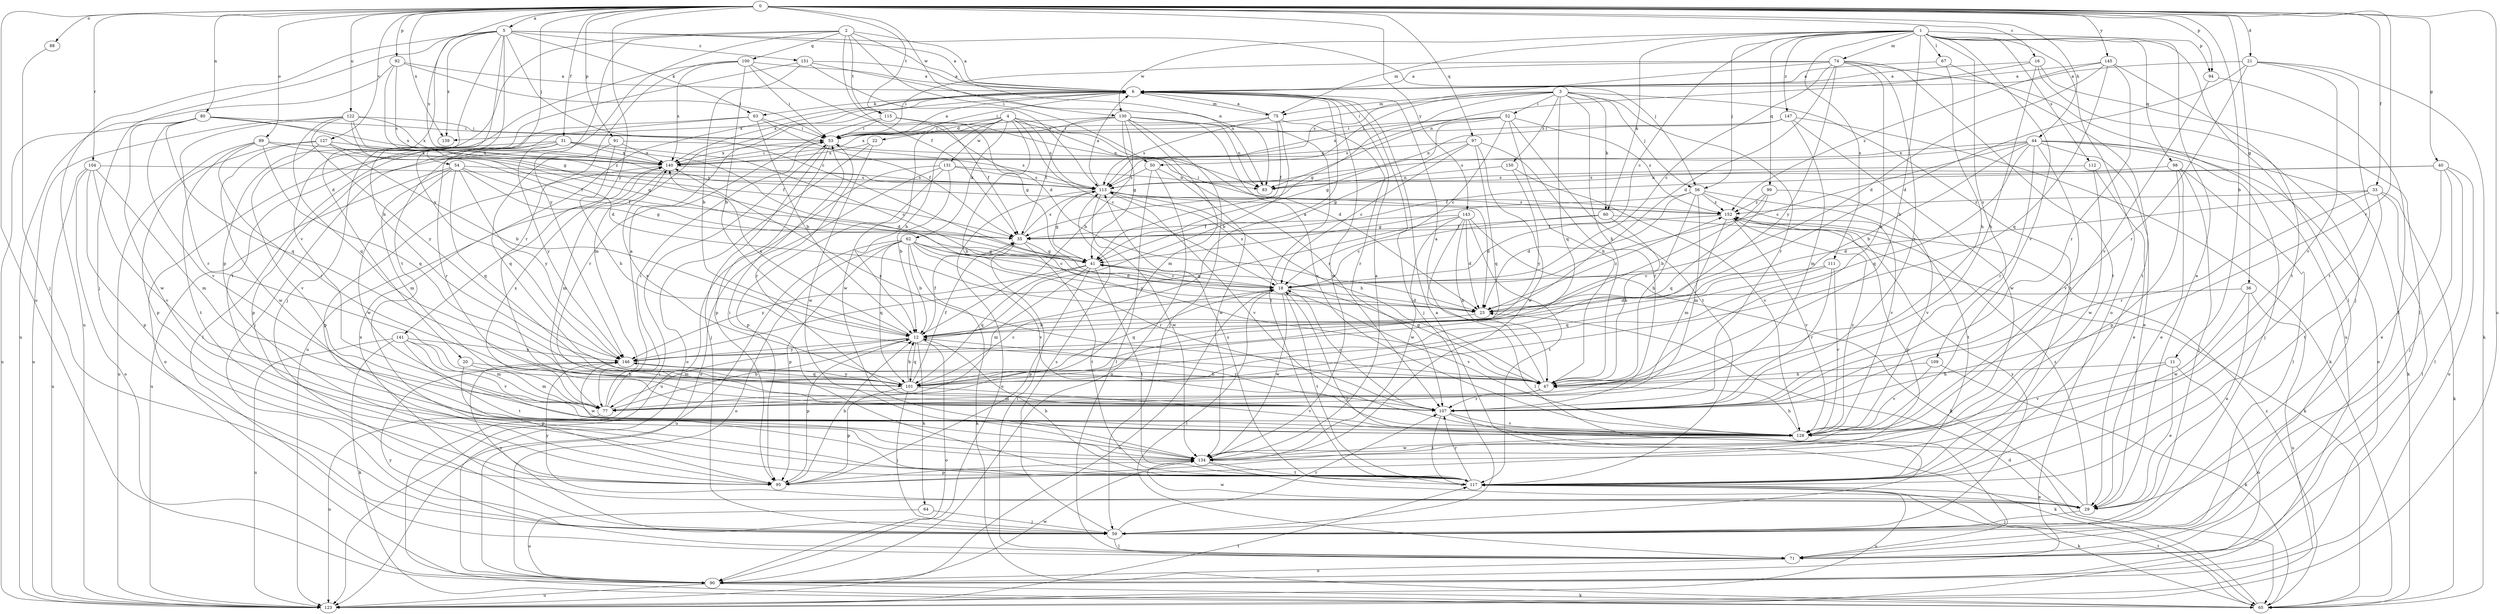 strict digraph  {
0;
1;
2;
3;
4;
5;
6;
11;
12;
16;
18;
20;
21;
22;
23;
29;
31;
33;
35;
36;
40;
41;
44;
47;
50;
52;
53;
54;
56;
59;
60;
62;
63;
64;
65;
67;
71;
74;
75;
77;
80;
83;
88;
89;
90;
91;
92;
94;
95;
97;
98;
99;
100;
101;
104;
107;
109;
111;
112;
113;
115;
117;
122;
123;
127;
128;
130;
131;
134;
139;
140;
141;
143;
145;
146;
147;
150;
151;
152;
0 -> 5  [label=a];
0 -> 11  [label=b];
0 -> 16  [label=c];
0 -> 20  [label=d];
0 -> 21  [label=d];
0 -> 31  [label=f];
0 -> 33  [label=f];
0 -> 36  [label=g];
0 -> 40  [label=g];
0 -> 44  [label=h];
0 -> 54  [label=j];
0 -> 80  [label=n];
0 -> 88  [label=o];
0 -> 89  [label=o];
0 -> 90  [label=o];
0 -> 91  [label=p];
0 -> 92  [label=p];
0 -> 94  [label=p];
0 -> 97  [label=q];
0 -> 104  [label=r];
0 -> 107  [label=r];
0 -> 115  [label=t];
0 -> 122  [label=u];
0 -> 123  [label=u];
0 -> 127  [label=v];
0 -> 130  [label=w];
0 -> 139  [label=x];
0 -> 141  [label=y];
0 -> 143  [label=y];
0 -> 145  [label=y];
1 -> 18  [label=c];
1 -> 29  [label=e];
1 -> 47  [label=h];
1 -> 56  [label=j];
1 -> 60  [label=k];
1 -> 67  [label=l];
1 -> 71  [label=l];
1 -> 74  [label=m];
1 -> 75  [label=m];
1 -> 90  [label=o];
1 -> 94  [label=p];
1 -> 98  [label=q];
1 -> 99  [label=q];
1 -> 109  [label=s];
1 -> 111  [label=s];
1 -> 112  [label=s];
1 -> 128  [label=v];
1 -> 130  [label=w];
1 -> 147  [label=z];
2 -> 6  [label=a];
2 -> 35  [label=f];
2 -> 50  [label=i];
2 -> 83  [label=n];
2 -> 95  [label=p];
2 -> 100  [label=q];
2 -> 115  [label=t];
2 -> 117  [label=t];
2 -> 146  [label=y];
3 -> 41  [label=g];
3 -> 47  [label=h];
3 -> 50  [label=i];
3 -> 52  [label=i];
3 -> 53  [label=i];
3 -> 56  [label=j];
3 -> 60  [label=k];
3 -> 75  [label=m];
3 -> 101  [label=q];
3 -> 107  [label=r];
3 -> 117  [label=t];
3 -> 150  [label=z];
4 -> 12  [label=b];
4 -> 18  [label=c];
4 -> 22  [label=d];
4 -> 23  [label=d];
4 -> 47  [label=h];
4 -> 62  [label=k];
4 -> 107  [label=r];
4 -> 113  [label=s];
4 -> 131  [label=w];
4 -> 134  [label=w];
4 -> 139  [label=x];
5 -> 6  [label=a];
5 -> 18  [label=c];
5 -> 47  [label=h];
5 -> 56  [label=j];
5 -> 59  [label=j];
5 -> 63  [label=k];
5 -> 123  [label=u];
5 -> 128  [label=v];
5 -> 139  [label=x];
5 -> 140  [label=x];
5 -> 146  [label=y];
5 -> 151  [label=z];
6 -> 53  [label=i];
6 -> 59  [label=j];
6 -> 63  [label=k];
6 -> 75  [label=m];
6 -> 77  [label=m];
6 -> 123  [label=u];
6 -> 134  [label=w];
6 -> 140  [label=x];
11 -> 29  [label=e];
11 -> 47  [label=h];
11 -> 90  [label=o];
11 -> 128  [label=v];
12 -> 6  [label=a];
12 -> 35  [label=f];
12 -> 64  [label=k];
12 -> 77  [label=m];
12 -> 90  [label=o];
12 -> 95  [label=p];
12 -> 101  [label=q];
12 -> 107  [label=r];
12 -> 140  [label=x];
12 -> 146  [label=y];
16 -> 6  [label=a];
16 -> 47  [label=h];
16 -> 59  [label=j];
16 -> 71  [label=l];
16 -> 83  [label=n];
18 -> 23  [label=d];
18 -> 41  [label=g];
18 -> 71  [label=l];
18 -> 101  [label=q];
18 -> 113  [label=s];
18 -> 117  [label=t];
18 -> 128  [label=v];
18 -> 134  [label=w];
20 -> 47  [label=h];
20 -> 77  [label=m];
20 -> 95  [label=p];
21 -> 6  [label=a];
21 -> 23  [label=d];
21 -> 65  [label=k];
21 -> 107  [label=r];
21 -> 117  [label=t];
21 -> 128  [label=v];
22 -> 90  [label=o];
22 -> 134  [label=w];
22 -> 140  [label=x];
23 -> 12  [label=b];
23 -> 152  [label=z];
29 -> 18  [label=c];
29 -> 59  [label=j];
29 -> 134  [label=w];
29 -> 140  [label=x];
29 -> 146  [label=y];
29 -> 152  [label=z];
31 -> 18  [label=c];
31 -> 23  [label=d];
31 -> 90  [label=o];
31 -> 95  [label=p];
31 -> 107  [label=r];
31 -> 140  [label=x];
31 -> 146  [label=y];
33 -> 23  [label=d];
33 -> 65  [label=k];
33 -> 71  [label=l];
33 -> 107  [label=r];
33 -> 117  [label=t];
33 -> 152  [label=z];
35 -> 41  [label=g];
35 -> 71  [label=l];
35 -> 113  [label=s];
35 -> 117  [label=t];
36 -> 23  [label=d];
36 -> 29  [label=e];
36 -> 123  [label=u];
36 -> 134  [label=w];
40 -> 29  [label=e];
40 -> 35  [label=f];
40 -> 59  [label=j];
40 -> 71  [label=l];
40 -> 83  [label=n];
40 -> 90  [label=o];
41 -> 18  [label=c];
41 -> 77  [label=m];
41 -> 95  [label=p];
41 -> 101  [label=q];
41 -> 117  [label=t];
41 -> 146  [label=y];
44 -> 12  [label=b];
44 -> 18  [label=c];
44 -> 29  [label=e];
44 -> 59  [label=j];
44 -> 65  [label=k];
44 -> 90  [label=o];
44 -> 101  [label=q];
44 -> 107  [label=r];
44 -> 113  [label=s];
44 -> 128  [label=v];
44 -> 140  [label=x];
47 -> 6  [label=a];
47 -> 41  [label=g];
47 -> 77  [label=m];
47 -> 107  [label=r];
47 -> 140  [label=x];
50 -> 71  [label=l];
50 -> 90  [label=o];
50 -> 113  [label=s];
50 -> 134  [label=w];
52 -> 18  [label=c];
52 -> 41  [label=g];
52 -> 47  [label=h];
52 -> 53  [label=i];
52 -> 113  [label=s];
52 -> 117  [label=t];
52 -> 140  [label=x];
52 -> 152  [label=z];
53 -> 6  [label=a];
53 -> 59  [label=j];
53 -> 95  [label=p];
53 -> 107  [label=r];
53 -> 140  [label=x];
54 -> 35  [label=f];
54 -> 41  [label=g];
54 -> 77  [label=m];
54 -> 101  [label=q];
54 -> 113  [label=s];
54 -> 123  [label=u];
54 -> 134  [label=w];
54 -> 146  [label=y];
56 -> 23  [label=d];
56 -> 41  [label=g];
56 -> 47  [label=h];
56 -> 77  [label=m];
56 -> 117  [label=t];
56 -> 128  [label=v];
56 -> 152  [label=z];
59 -> 6  [label=a];
59 -> 71  [label=l];
59 -> 107  [label=r];
59 -> 113  [label=s];
59 -> 146  [label=y];
59 -> 152  [label=z];
60 -> 18  [label=c];
60 -> 35  [label=f];
60 -> 47  [label=h];
60 -> 65  [label=k];
62 -> 12  [label=b];
62 -> 18  [label=c];
62 -> 23  [label=d];
62 -> 41  [label=g];
62 -> 65  [label=k];
62 -> 90  [label=o];
62 -> 95  [label=p];
62 -> 101  [label=q];
62 -> 107  [label=r];
62 -> 123  [label=u];
62 -> 128  [label=v];
63 -> 12  [label=b];
63 -> 35  [label=f];
63 -> 53  [label=i];
63 -> 59  [label=j];
63 -> 71  [label=l];
64 -> 59  [label=j];
64 -> 90  [label=o];
65 -> 23  [label=d];
65 -> 53  [label=i];
65 -> 117  [label=t];
65 -> 152  [label=z];
67 -> 6  [label=a];
67 -> 47  [label=h];
67 -> 117  [label=t];
71 -> 90  [label=o];
71 -> 146  [label=y];
74 -> 6  [label=a];
74 -> 18  [label=c];
74 -> 23  [label=d];
74 -> 47  [label=h];
74 -> 53  [label=i];
74 -> 107  [label=r];
74 -> 113  [label=s];
74 -> 117  [label=t];
74 -> 123  [label=u];
74 -> 146  [label=y];
75 -> 6  [label=a];
75 -> 12  [label=b];
75 -> 35  [label=f];
75 -> 53  [label=i];
75 -> 107  [label=r];
75 -> 113  [label=s];
77 -> 6  [label=a];
77 -> 12  [label=b];
77 -> 53  [label=i];
77 -> 123  [label=u];
77 -> 140  [label=x];
80 -> 41  [label=g];
80 -> 53  [label=i];
80 -> 101  [label=q];
80 -> 123  [label=u];
80 -> 128  [label=v];
80 -> 134  [label=w];
80 -> 140  [label=x];
88 -> 59  [label=j];
89 -> 35  [label=f];
89 -> 101  [label=q];
89 -> 107  [label=r];
89 -> 117  [label=t];
89 -> 123  [label=u];
89 -> 140  [label=x];
90 -> 65  [label=k];
90 -> 123  [label=u];
90 -> 134  [label=w];
91 -> 47  [label=h];
91 -> 101  [label=q];
91 -> 113  [label=s];
91 -> 140  [label=x];
92 -> 6  [label=a];
92 -> 41  [label=g];
92 -> 53  [label=i];
92 -> 113  [label=s];
92 -> 123  [label=u];
94 -> 71  [label=l];
94 -> 128  [label=v];
95 -> 12  [label=b];
97 -> 18  [label=c];
97 -> 41  [label=g];
97 -> 101  [label=q];
97 -> 107  [label=r];
97 -> 134  [label=w];
97 -> 140  [label=x];
98 -> 29  [label=e];
98 -> 59  [label=j];
98 -> 71  [label=l];
98 -> 95  [label=p];
98 -> 113  [label=s];
99 -> 12  [label=b];
99 -> 101  [label=q];
99 -> 128  [label=v];
99 -> 152  [label=z];
100 -> 6  [label=a];
100 -> 12  [label=b];
100 -> 23  [label=d];
100 -> 53  [label=i];
100 -> 59  [label=j];
100 -> 107  [label=r];
100 -> 140  [label=x];
101 -> 12  [label=b];
101 -> 18  [label=c];
101 -> 35  [label=f];
101 -> 59  [label=j];
101 -> 95  [label=p];
101 -> 128  [label=v];
101 -> 140  [label=x];
101 -> 146  [label=y];
104 -> 77  [label=m];
104 -> 90  [label=o];
104 -> 95  [label=p];
104 -> 113  [label=s];
104 -> 123  [label=u];
104 -> 128  [label=v];
107 -> 18  [label=c];
107 -> 65  [label=k];
107 -> 117  [label=t];
107 -> 128  [label=v];
109 -> 47  [label=h];
109 -> 65  [label=k];
109 -> 128  [label=v];
111 -> 18  [label=c];
111 -> 101  [label=q];
111 -> 107  [label=r];
111 -> 128  [label=v];
112 -> 29  [label=e];
112 -> 113  [label=s];
112 -> 134  [label=w];
113 -> 6  [label=a];
113 -> 23  [label=d];
113 -> 41  [label=g];
113 -> 47  [label=h];
113 -> 90  [label=o];
113 -> 128  [label=v];
113 -> 134  [label=w];
113 -> 152  [label=z];
115 -> 35  [label=f];
115 -> 41  [label=g];
115 -> 53  [label=i];
115 -> 83  [label=n];
115 -> 107  [label=r];
117 -> 12  [label=b];
117 -> 29  [label=e];
117 -> 53  [label=i];
117 -> 65  [label=k];
117 -> 107  [label=r];
117 -> 113  [label=s];
117 -> 123  [label=u];
122 -> 23  [label=d];
122 -> 53  [label=i];
122 -> 101  [label=q];
122 -> 107  [label=r];
122 -> 123  [label=u];
122 -> 140  [label=x];
122 -> 146  [label=y];
122 -> 152  [label=z];
123 -> 18  [label=c];
123 -> 117  [label=t];
127 -> 12  [label=b];
127 -> 35  [label=f];
127 -> 95  [label=p];
127 -> 128  [label=v];
127 -> 134  [label=w];
127 -> 140  [label=x];
128 -> 47  [label=h];
128 -> 134  [label=w];
128 -> 152  [label=z];
130 -> 12  [label=b];
130 -> 35  [label=f];
130 -> 41  [label=g];
130 -> 53  [label=i];
130 -> 59  [label=j];
130 -> 77  [label=m];
130 -> 83  [label=n];
130 -> 117  [label=t];
130 -> 128  [label=v];
130 -> 140  [label=x];
131 -> 12  [label=b];
131 -> 83  [label=n];
131 -> 90  [label=o];
131 -> 95  [label=p];
131 -> 113  [label=s];
131 -> 123  [label=u];
134 -> 6  [label=a];
134 -> 29  [label=e];
134 -> 95  [label=p];
134 -> 117  [label=t];
140 -> 53  [label=i];
140 -> 77  [label=m];
140 -> 95  [label=p];
140 -> 113  [label=s];
141 -> 65  [label=k];
141 -> 77  [label=m];
141 -> 117  [label=t];
141 -> 123  [label=u];
141 -> 128  [label=v];
141 -> 146  [label=y];
143 -> 23  [label=d];
143 -> 35  [label=f];
143 -> 47  [label=h];
143 -> 65  [label=k];
143 -> 71  [label=l];
143 -> 117  [label=t];
143 -> 134  [label=w];
143 -> 146  [label=y];
145 -> 6  [label=a];
145 -> 23  [label=d];
145 -> 101  [label=q];
145 -> 107  [label=r];
145 -> 117  [label=t];
145 -> 152  [label=z];
146 -> 47  [label=h];
146 -> 101  [label=q];
146 -> 134  [label=w];
147 -> 53  [label=i];
147 -> 65  [label=k];
147 -> 77  [label=m];
147 -> 83  [label=n];
147 -> 134  [label=w];
150 -> 83  [label=n];
150 -> 128  [label=v];
150 -> 146  [label=y];
151 -> 6  [label=a];
151 -> 12  [label=b];
151 -> 83  [label=n];
151 -> 113  [label=s];
151 -> 117  [label=t];
152 -> 35  [label=f];
152 -> 53  [label=i];
152 -> 77  [label=m];
152 -> 95  [label=p];
152 -> 128  [label=v];
}
